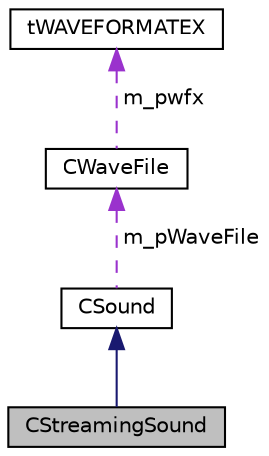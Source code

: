digraph G
{
  edge [fontname="Helvetica",fontsize="10",labelfontname="Helvetica",labelfontsize="10"];
  node [fontname="Helvetica",fontsize="10",shape=record];
  Node1 [label="CStreamingSound",height=0.2,width=0.4,color="black", fillcolor="grey75", style="filled" fontcolor="black"];
  Node2 -> Node1 [dir="back",color="midnightblue",fontsize="10",style="solid",fontname="Helvetica"];
  Node2 [label="CSound",height=0.2,width=0.4,color="black", fillcolor="white", style="filled",URL="$class_c_sound.html"];
  Node3 -> Node2 [dir="back",color="darkorchid3",fontsize="10",style="dashed",label=" m_pWaveFile" ,fontname="Helvetica"];
  Node3 [label="CWaveFile",height=0.2,width=0.4,color="black", fillcolor="white", style="filled",URL="$class_c_wave_file.html"];
  Node4 -> Node3 [dir="back",color="darkorchid3",fontsize="10",style="dashed",label=" m_pwfx" ,fontname="Helvetica"];
  Node4 [label="tWAVEFORMATEX",height=0.2,width=0.4,color="black", fillcolor="white", style="filled",URL="$structt_w_a_v_e_f_o_r_m_a_t_e_x.html"];
}

